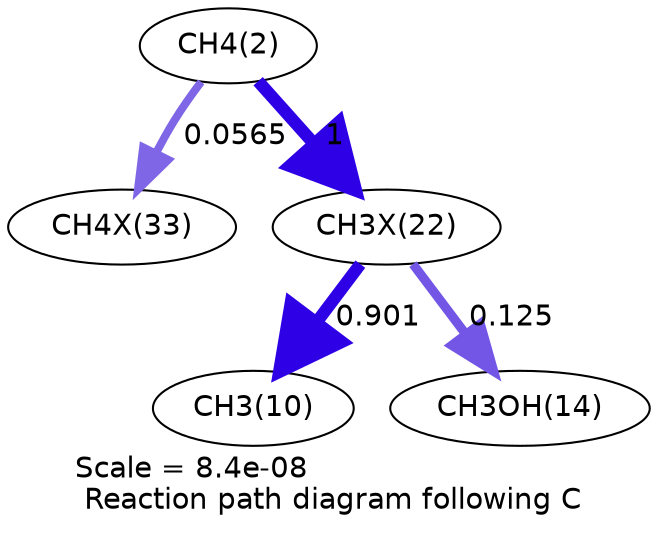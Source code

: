 digraph reaction_paths {
center=1;
s4 -> s42[fontname="Helvetica", penwidth=3.83, arrowsize=1.92, color="0.7, 0.557, 0.9"
, label=" 0.0565"];
s4 -> s37[fontname="Helvetica", penwidth=6, arrowsize=3, color="0.7, 1.5, 0.9"
, label=" 1"];
s37 -> s12[fontname="Helvetica", penwidth=5.92, arrowsize=2.96, color="0.7, 1.4, 0.9"
, label=" 0.901"];
s37 -> s16[fontname="Helvetica", penwidth=4.43, arrowsize=2.21, color="0.7, 0.625, 0.9"
, label=" 0.125"];
s4 [ fontname="Helvetica", label="CH4(2)"];
s12 [ fontname="Helvetica", label="CH3(10)"];
s16 [ fontname="Helvetica", label="CH3OH(14)"];
s37 [ fontname="Helvetica", label="CH3X(22)"];
s42 [ fontname="Helvetica", label="CH4X(33)"];
 label = "Scale = 8.4e-08\l Reaction path diagram following C";
 fontname = "Helvetica";
}

